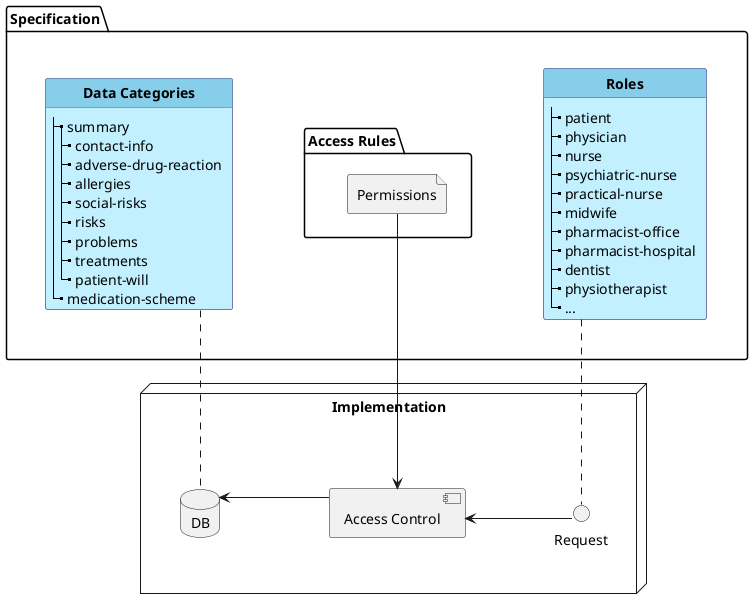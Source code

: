 @startuml
'skinparam linetype ortho
skinparam linetype polyline
hide circle
hide stereotype
allow_mixing
skinparam linetype ortho
<style>
rectangle {LineColor transparent}
</style>

skinparam class<<MD>> {
 BorderColor DarkSlateGray
 BackgroundColor WhiteSmoke
 HeaderBackgroundColor #909090
}

skinparam class<<TM>> {
 BorderColor #505090
 BackgroundColor APPLICATION
 HeaderBackgroundColor SkyBlue
}


Package "Specification" as S {

rectangle {
class "**Roles**" as RR<<TM>> {
|_ patient
|_ physician
|_ nurse
|_ psychiatric-nurse
|_ practical-nurse
|_ midwife
|_ pharmacist-office
|_ pharmacist-hospital   
'|_ pharmacist-clinical-biologist   
|_ dentist
|_ physiotherapist
|_ ...
'|_ clinical-psychologist
'|_ clinical-orthopedagogist
'|_ pharmacist-technical-assistant
'|_ audiologist
'|_ audicien
'|_ truss-maker
'|_ dietician
'|_ occupational-therapist
'|_ lab-technologist
'|_ logopedist
'|_ orthopedist
'|_ podologist
'|_ dental-hygienist
}
}

rectangle {
Package "**Access Rules**" as AR {
file "Permissions" as P
}
}

rectangle {
class "**Data Categories**" as DC<<TM>> {
|_ summary
  |_ contact-info
'  |_ name
'  |_ address
'  |_ contact-persons
'  |_ gmf-holder
'  |_ healthcare-professionals
  |_ adverse-drug-reaction   
  |_ allergies
  |_ social-risks
  |_ risks
  |_ problems
  |_ treatments
  |_ patient-will
|_ medication-scheme
    }
}
RR -r[hidden]- AR : "               " 
AR -r[hidden]- DC : "               "
AR -r[hidden]- P 
'DC -l[hidden]-> AR

}




node "Implementation" as I {

rectangle " " as D1 {
  circle "Request" as Req
}

rectangle " " as D2{
component "Access Control" as AC
}

rectangle " " as D3 {
  database "DB" as DB
}

Req -r-> AC : "  "
AC -r-> DB : "   "

}


D1 -r[hidden]- D2
D2 -r[hidden]- D2


'RR -d[hidden]- I 

DC .d. DB
RR .d. Req
P -d-> AC





@enduml
